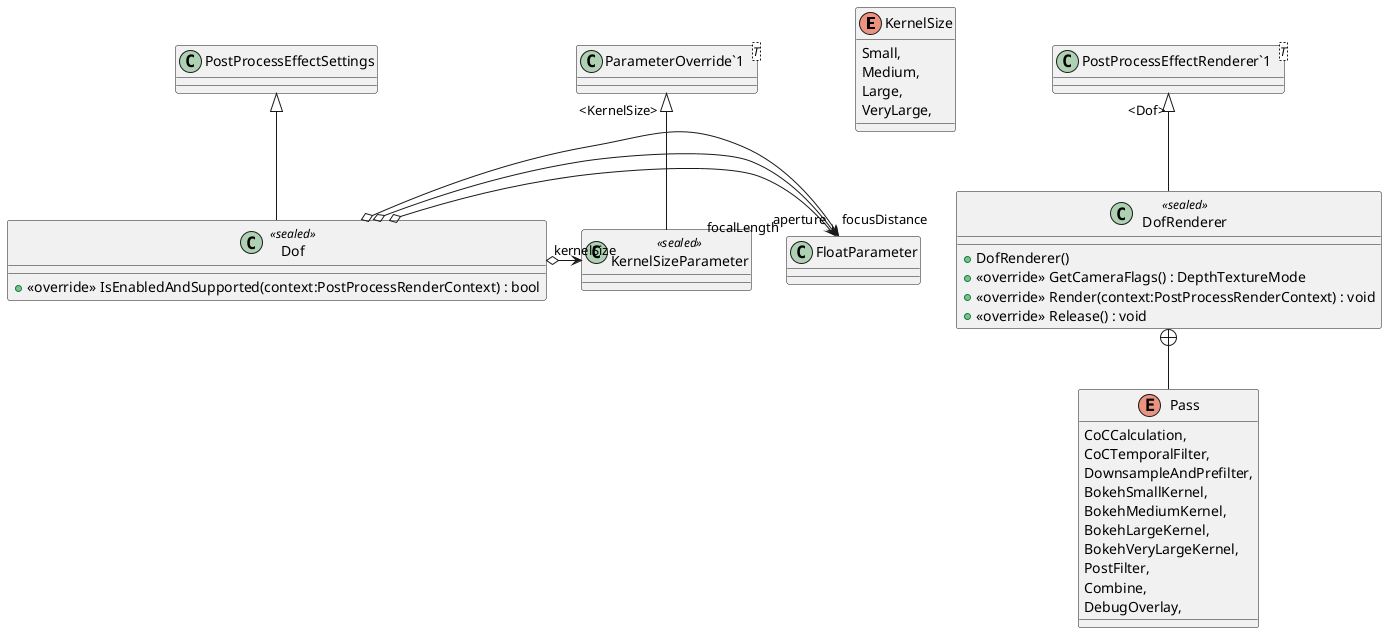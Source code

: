 @startuml
enum KernelSize {
    Small,
    Medium,
    Large,
    VeryLarge,
}
class KernelSizeParameter <<sealed>> {
}
class Dof <<sealed>> {
    + <<override>> IsEnabledAndSupported(context:PostProcessRenderContext) : bool
}
class DofRenderer <<sealed>> {
    + DofRenderer()
    + <<override>> GetCameraFlags() : DepthTextureMode
    + <<override>> Render(context:PostProcessRenderContext) : void
    + <<override>> Release() : void
}
class "ParameterOverride`1"<T> {
}
class "PostProcessEffectRenderer`1"<T> {
}
enum Pass {
    CoCCalculation,
    CoCTemporalFilter,
    DownsampleAndPrefilter,
    BokehSmallKernel,
    BokehMediumKernel,
    BokehLargeKernel,
    BokehVeryLargeKernel,
    PostFilter,
    Combine,
    DebugOverlay,
}
"ParameterOverride`1" "<KernelSize>" <|-- KernelSizeParameter
PostProcessEffectSettings <|-- Dof
Dof o-> "focusDistance" FloatParameter
Dof o-> "aperture" FloatParameter
Dof o-> "focalLength" FloatParameter
Dof o-> "kernelSize" KernelSizeParameter
"PostProcessEffectRenderer`1" "<Dof>" <|-- DofRenderer
DofRenderer +-- Pass
@enduml
